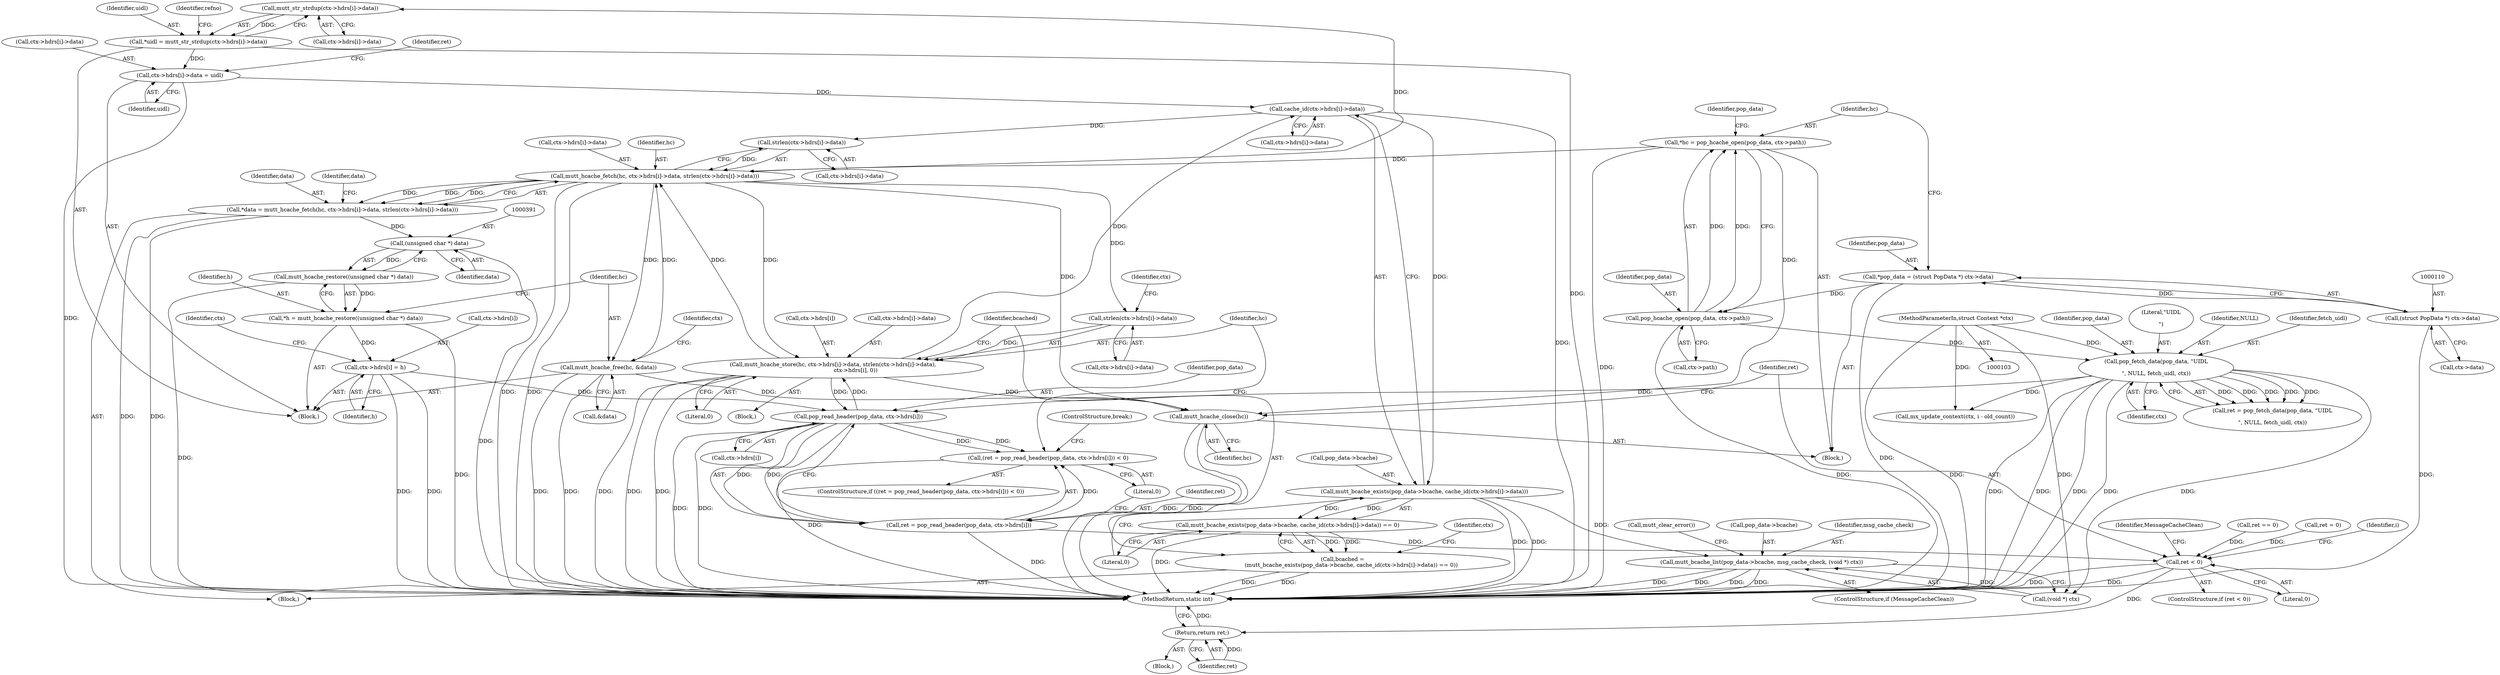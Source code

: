 digraph "0_neomutt_9bfab35522301794483f8f9ed60820bdec9be59e_1@API" {
"1000358" [label="(Call,mutt_str_strdup(ctx->hdrs[i]->data))"];
"1000335" [label="(Call,mutt_hcache_fetch(hc, ctx->hdrs[i]->data, strlen(ctx->hdrs[i]->data)))"];
"1000116" [label="(Call,*hc = pop_hcache_open(pop_data, ctx->path))"];
"1000118" [label="(Call,pop_hcache_open(pop_data, ctx->path))"];
"1000107" [label="(Call,*pop_data = (struct PopData *) ctx->data)"];
"1000109" [label="(Call,(struct PopData *) ctx->data)"];
"1000460" [label="(Call,mutt_hcache_store(hc, ctx->hdrs[i]->data, strlen(ctx->hdrs[i]->data),\n                          ctx->hdrs[i], 0))"];
"1000469" [label="(Call,strlen(ctx->hdrs[i]->data))"];
"1000449" [label="(Call,pop_read_header(pop_data, ctx->hdrs[i]))"];
"1000164" [label="(Call,pop_fetch_data(pop_data, \"UIDL\r\n\", NULL, fetch_uidl, ctx))"];
"1000104" [label="(MethodParameterIn,struct Context *ctx)"];
"1000404" [label="(Call,ctx->hdrs[i] = h)"];
"1000387" [label="(Call,*h = mutt_hcache_restore((unsigned char *) data))"];
"1000389" [label="(Call,mutt_hcache_restore((unsigned char *) data))"];
"1000390" [label="(Call,(unsigned char *) data)"];
"1000333" [label="(Call,*data = mutt_hcache_fetch(hc, ctx->hdrs[i]->data, strlen(ctx->hdrs[i]->data)))"];
"1000393" [label="(Call,mutt_hcache_free(hc, &data))"];
"1000344" [label="(Call,strlen(ctx->hdrs[i]->data))"];
"1000491" [label="(Call,cache_id(ctx->hdrs[i]->data))"];
"1000429" [label="(Call,ctx->hdrs[i]->data = uidl)"];
"1000356" [label="(Call,*uidl = mutt_str_strdup(ctx->hdrs[i]->data))"];
"1000358" [label="(Call,mutt_str_strdup(ctx->hdrs[i]->data))"];
"1000446" [label="(Call,(ret = pop_read_header(pop_data, ctx->hdrs[i])) < 0)"];
"1000447" [label="(Call,ret = pop_read_header(pop_data, ctx->hdrs[i]))"];
"1000573" [label="(Call,ret < 0)"];
"1000596" [label="(Return,return ret;)"];
"1000570" [label="(Call,mutt_hcache_close(hc))"];
"1000487" [label="(Call,mutt_bcache_exists(pop_data->bcache, cache_id(ctx->hdrs[i]->data)))"];
"1000486" [label="(Call,mutt_bcache_exists(pop_data->bcache, cache_id(ctx->hdrs[i]->data)) == 0)"];
"1000484" [label="(Call,bcached =\n          (mutt_bcache_exists(pop_data->bcache, cache_id(ctx->hdrs[i]->data)) == 0))"];
"1000600" [label="(Call,mutt_bcache_list(pop_data->bcache, msg_cache_check, (void *) ctx))"];
"1000598" [label="(ControlStructure,if (MessageCacheClean))"];
"1000357" [label="(Identifier,uidl)"];
"1000116" [label="(Call,*hc = pop_hcache_open(pop_data, ctx->path))"];
"1000461" [label="(Identifier,hc)"];
"1000249" [label="(Call,ret == 0)"];
"1000393" [label="(Call,mutt_hcache_free(hc, &data))"];
"1000392" [label="(Identifier,data)"];
"1000604" [label="(Identifier,msg_cache_check)"];
"1000482" [label="(Literal,0)"];
"1000484" [label="(Call,bcached =\n          (mutt_bcache_exists(pop_data->bcache, cache_id(ctx->hdrs[i]->data)) == 0))"];
"1000448" [label="(Identifier,ret)"];
"1000394" [label="(Identifier,hc)"];
"1000107" [label="(Call,*pop_data = (struct PopData *) ctx->data)"];
"1000437" [label="(Identifier,uidl)"];
"1000165" [label="(Identifier,pop_data)"];
"1000605" [label="(Call,(void *) ctx)"];
"1000345" [label="(Call,ctx->hdrs[i]->data)"];
"1000439" [label="(Identifier,ret)"];
"1000390" [label="(Call,(unsigned char *) data)"];
"1000504" [label="(Identifier,ctx)"];
"1000576" [label="(Block,)"];
"1000410" [label="(Identifier,h)"];
"1000469" [label="(Call,strlen(ctx->hdrs[i]->data))"];
"1000344" [label="(Call,strlen(ctx->hdrs[i]->data))"];
"1000487" [label="(Call,mutt_bcache_exists(pop_data->bcache, cache_id(ctx->hdrs[i]->data)))"];
"1000485" [label="(Identifier,bcached)"];
"1000438" [label="(Call,ret = 0)"];
"1000356" [label="(Call,*uidl = mutt_str_strdup(ctx->hdrs[i]->data))"];
"1000479" [label="(Identifier,ctx)"];
"1000118" [label="(Call,pop_hcache_open(pop_data, ctx->path))"];
"1000449" [label="(Call,pop_read_header(pop_data, ctx->hdrs[i]))"];
"1000580" [label="(Identifier,i)"];
"1000570" [label="(Call,mutt_hcache_close(hc))"];
"1000613" [label="(MethodReturn,static int)"];
"1000166" [label="(Literal,\"UIDL\r\n\")"];
"1000430" [label="(Call,ctx->hdrs[i]->data)"];
"1000104" [label="(MethodParameterIn,struct Context *ctx)"];
"1000599" [label="(Identifier,MessageCacheClean)"];
"1000499" [label="(Literal,0)"];
"1000574" [label="(Identifier,ret)"];
"1000456" [label="(Literal,0)"];
"1000167" [label="(Identifier,NULL)"];
"1000572" [label="(ControlStructure,if (ret < 0))"];
"1000164" [label="(Call,pop_fetch_data(pop_data, \"UIDL\r\n\", NULL, fetch_uidl, ctx))"];
"1000359" [label="(Call,ctx->hdrs[i]->data)"];
"1000597" [label="(Identifier,ret)"];
"1000575" [label="(Literal,0)"];
"1000126" [label="(Identifier,pop_data)"];
"1000488" [label="(Call,pop_data->bcache)"];
"1000596" [label="(Return,return ret;)"];
"1000333" [label="(Call,*data = mutt_hcache_fetch(hc, ctx->hdrs[i]->data, strlen(ctx->hdrs[i]->data)))"];
"1000387" [label="(Call,*h = mutt_hcache_restore((unsigned char *) data))"];
"1000451" [label="(Call,ctx->hdrs[i])"];
"1000117" [label="(Identifier,hc)"];
"1000119" [label="(Identifier,pop_data)"];
"1000354" [label="(Block,)"];
"1000401" [label="(Identifier,ctx)"];
"1000470" [label="(Call,ctx->hdrs[i]->data)"];
"1000492" [label="(Call,ctx->hdrs[i]->data)"];
"1000457" [label="(ControlStructure,break;)"];
"1000608" [label="(Call,mutt_clear_error())"];
"1000111" [label="(Call,ctx->data)"];
"1000395" [label="(Call,&data)"];
"1000169" [label="(Identifier,ctx)"];
"1000565" [label="(Call,mx_update_context(ctx, i - old_count))"];
"1000109" [label="(Call,(struct PopData *) ctx->data)"];
"1000450" [label="(Identifier,pop_data)"];
"1000168" [label="(Identifier,fetch_uidl)"];
"1000358" [label="(Call,mutt_str_strdup(ctx->hdrs[i]->data))"];
"1000445" [label="(ControlStructure,if ((ret = pop_read_header(pop_data, ctx->hdrs[i])) < 0))"];
"1000600" [label="(Call,mutt_bcache_list(pop_data->bcache, msg_cache_check, (void *) ctx))"];
"1000477" [label="(Call,ctx->hdrs[i])"];
"1000429" [label="(Call,ctx->hdrs[i]->data = uidl)"];
"1000120" [label="(Call,ctx->path)"];
"1000446" [label="(Call,(ret = pop_read_header(pop_data, ctx->hdrs[i])) < 0)"];
"1000460" [label="(Call,mutt_hcache_store(hc, ctx->hdrs[i]->data, strlen(ctx->hdrs[i]->data),\n                          ctx->hdrs[i], 0))"];
"1000388" [label="(Identifier,h)"];
"1000486" [label="(Call,mutt_bcache_exists(pop_data->bcache, cache_id(ctx->hdrs[i]->data)) == 0)"];
"1000459" [label="(Block,)"];
"1000491" [label="(Call,cache_id(ctx->hdrs[i]->data))"];
"1000601" [label="(Call,pop_data->bcache)"];
"1000162" [label="(Call,ret = pop_fetch_data(pop_data, \"UIDL\r\n\", NULL, fetch_uidl, ctx))"];
"1000415" [label="(Identifier,ctx)"];
"1000108" [label="(Identifier,pop_data)"];
"1000447" [label="(Call,ret = pop_read_header(pop_data, ctx->hdrs[i]))"];
"1000334" [label="(Identifier,data)"];
"1000571" [label="(Identifier,hc)"];
"1000389" [label="(Call,mutt_hcache_restore((unsigned char *) data))"];
"1000404" [label="(Call,ctx->hdrs[i] = h)"];
"1000462" [label="(Call,ctx->hdrs[i]->data)"];
"1000335" [label="(Call,mutt_hcache_fetch(hc, ctx->hdrs[i]->data, strlen(ctx->hdrs[i]->data)))"];
"1000337" [label="(Call,ctx->hdrs[i]->data)"];
"1000573" [label="(Call,ret < 0)"];
"1000105" [label="(Block,)"];
"1000316" [label="(Block,)"];
"1000336" [label="(Identifier,hc)"];
"1000353" [label="(Identifier,data)"];
"1000368" [label="(Identifier,refno)"];
"1000405" [label="(Call,ctx->hdrs[i])"];
"1000358" -> "1000356"  [label="AST: "];
"1000358" -> "1000359"  [label="CFG: "];
"1000359" -> "1000358"  [label="AST: "];
"1000356" -> "1000358"  [label="CFG: "];
"1000358" -> "1000356"  [label="DDG: "];
"1000335" -> "1000358"  [label="DDG: "];
"1000335" -> "1000333"  [label="AST: "];
"1000335" -> "1000344"  [label="CFG: "];
"1000336" -> "1000335"  [label="AST: "];
"1000337" -> "1000335"  [label="AST: "];
"1000344" -> "1000335"  [label="AST: "];
"1000333" -> "1000335"  [label="CFG: "];
"1000335" -> "1000613"  [label="DDG: "];
"1000335" -> "1000613"  [label="DDG: "];
"1000335" -> "1000333"  [label="DDG: "];
"1000335" -> "1000333"  [label="DDG: "];
"1000335" -> "1000333"  [label="DDG: "];
"1000116" -> "1000335"  [label="DDG: "];
"1000460" -> "1000335"  [label="DDG: "];
"1000393" -> "1000335"  [label="DDG: "];
"1000344" -> "1000335"  [label="DDG: "];
"1000335" -> "1000393"  [label="DDG: "];
"1000335" -> "1000460"  [label="DDG: "];
"1000335" -> "1000469"  [label="DDG: "];
"1000335" -> "1000570"  [label="DDG: "];
"1000116" -> "1000105"  [label="AST: "];
"1000116" -> "1000118"  [label="CFG: "];
"1000117" -> "1000116"  [label="AST: "];
"1000118" -> "1000116"  [label="AST: "];
"1000126" -> "1000116"  [label="CFG: "];
"1000116" -> "1000613"  [label="DDG: "];
"1000118" -> "1000116"  [label="DDG: "];
"1000118" -> "1000116"  [label="DDG: "];
"1000116" -> "1000570"  [label="DDG: "];
"1000118" -> "1000120"  [label="CFG: "];
"1000119" -> "1000118"  [label="AST: "];
"1000120" -> "1000118"  [label="AST: "];
"1000118" -> "1000613"  [label="DDG: "];
"1000107" -> "1000118"  [label="DDG: "];
"1000118" -> "1000164"  [label="DDG: "];
"1000107" -> "1000105"  [label="AST: "];
"1000107" -> "1000109"  [label="CFG: "];
"1000108" -> "1000107"  [label="AST: "];
"1000109" -> "1000107"  [label="AST: "];
"1000117" -> "1000107"  [label="CFG: "];
"1000107" -> "1000613"  [label="DDG: "];
"1000109" -> "1000107"  [label="DDG: "];
"1000109" -> "1000111"  [label="CFG: "];
"1000110" -> "1000109"  [label="AST: "];
"1000111" -> "1000109"  [label="AST: "];
"1000109" -> "1000613"  [label="DDG: "];
"1000460" -> "1000459"  [label="AST: "];
"1000460" -> "1000482"  [label="CFG: "];
"1000461" -> "1000460"  [label="AST: "];
"1000462" -> "1000460"  [label="AST: "];
"1000469" -> "1000460"  [label="AST: "];
"1000477" -> "1000460"  [label="AST: "];
"1000482" -> "1000460"  [label="AST: "];
"1000485" -> "1000460"  [label="CFG: "];
"1000460" -> "1000613"  [label="DDG: "];
"1000460" -> "1000613"  [label="DDG: "];
"1000460" -> "1000613"  [label="DDG: "];
"1000460" -> "1000449"  [label="DDG: "];
"1000469" -> "1000460"  [label="DDG: "];
"1000449" -> "1000460"  [label="DDG: "];
"1000460" -> "1000491"  [label="DDG: "];
"1000460" -> "1000570"  [label="DDG: "];
"1000469" -> "1000470"  [label="CFG: "];
"1000470" -> "1000469"  [label="AST: "];
"1000479" -> "1000469"  [label="CFG: "];
"1000449" -> "1000447"  [label="AST: "];
"1000449" -> "1000451"  [label="CFG: "];
"1000450" -> "1000449"  [label="AST: "];
"1000451" -> "1000449"  [label="AST: "];
"1000447" -> "1000449"  [label="CFG: "];
"1000449" -> "1000613"  [label="DDG: "];
"1000449" -> "1000613"  [label="DDG: "];
"1000449" -> "1000446"  [label="DDG: "];
"1000449" -> "1000446"  [label="DDG: "];
"1000449" -> "1000447"  [label="DDG: "];
"1000449" -> "1000447"  [label="DDG: "];
"1000164" -> "1000449"  [label="DDG: "];
"1000404" -> "1000449"  [label="DDG: "];
"1000164" -> "1000162"  [label="AST: "];
"1000164" -> "1000169"  [label="CFG: "];
"1000165" -> "1000164"  [label="AST: "];
"1000166" -> "1000164"  [label="AST: "];
"1000167" -> "1000164"  [label="AST: "];
"1000168" -> "1000164"  [label="AST: "];
"1000169" -> "1000164"  [label="AST: "];
"1000162" -> "1000164"  [label="CFG: "];
"1000164" -> "1000613"  [label="DDG: "];
"1000164" -> "1000613"  [label="DDG: "];
"1000164" -> "1000613"  [label="DDG: "];
"1000164" -> "1000613"  [label="DDG: "];
"1000164" -> "1000162"  [label="DDG: "];
"1000164" -> "1000162"  [label="DDG: "];
"1000164" -> "1000162"  [label="DDG: "];
"1000164" -> "1000162"  [label="DDG: "];
"1000164" -> "1000162"  [label="DDG: "];
"1000104" -> "1000164"  [label="DDG: "];
"1000164" -> "1000565"  [label="DDG: "];
"1000164" -> "1000605"  [label="DDG: "];
"1000104" -> "1000103"  [label="AST: "];
"1000104" -> "1000613"  [label="DDG: "];
"1000104" -> "1000565"  [label="DDG: "];
"1000104" -> "1000605"  [label="DDG: "];
"1000404" -> "1000354"  [label="AST: "];
"1000404" -> "1000410"  [label="CFG: "];
"1000405" -> "1000404"  [label="AST: "];
"1000410" -> "1000404"  [label="AST: "];
"1000415" -> "1000404"  [label="CFG: "];
"1000404" -> "1000613"  [label="DDG: "];
"1000404" -> "1000613"  [label="DDG: "];
"1000387" -> "1000404"  [label="DDG: "];
"1000387" -> "1000354"  [label="AST: "];
"1000387" -> "1000389"  [label="CFG: "];
"1000388" -> "1000387"  [label="AST: "];
"1000389" -> "1000387"  [label="AST: "];
"1000394" -> "1000387"  [label="CFG: "];
"1000387" -> "1000613"  [label="DDG: "];
"1000389" -> "1000387"  [label="DDG: "];
"1000389" -> "1000390"  [label="CFG: "];
"1000390" -> "1000389"  [label="AST: "];
"1000389" -> "1000613"  [label="DDG: "];
"1000390" -> "1000389"  [label="DDG: "];
"1000390" -> "1000392"  [label="CFG: "];
"1000391" -> "1000390"  [label="AST: "];
"1000392" -> "1000390"  [label="AST: "];
"1000390" -> "1000613"  [label="DDG: "];
"1000333" -> "1000390"  [label="DDG: "];
"1000333" -> "1000316"  [label="AST: "];
"1000334" -> "1000333"  [label="AST: "];
"1000353" -> "1000333"  [label="CFG: "];
"1000333" -> "1000613"  [label="DDG: "];
"1000333" -> "1000613"  [label="DDG: "];
"1000393" -> "1000354"  [label="AST: "];
"1000393" -> "1000395"  [label="CFG: "];
"1000394" -> "1000393"  [label="AST: "];
"1000395" -> "1000393"  [label="AST: "];
"1000401" -> "1000393"  [label="CFG: "];
"1000393" -> "1000613"  [label="DDG: "];
"1000393" -> "1000613"  [label="DDG: "];
"1000393" -> "1000570"  [label="DDG: "];
"1000344" -> "1000345"  [label="CFG: "];
"1000345" -> "1000344"  [label="AST: "];
"1000491" -> "1000344"  [label="DDG: "];
"1000491" -> "1000487"  [label="AST: "];
"1000491" -> "1000492"  [label="CFG: "];
"1000492" -> "1000491"  [label="AST: "];
"1000487" -> "1000491"  [label="CFG: "];
"1000491" -> "1000613"  [label="DDG: "];
"1000491" -> "1000487"  [label="DDG: "];
"1000429" -> "1000491"  [label="DDG: "];
"1000429" -> "1000354"  [label="AST: "];
"1000429" -> "1000437"  [label="CFG: "];
"1000430" -> "1000429"  [label="AST: "];
"1000437" -> "1000429"  [label="AST: "];
"1000439" -> "1000429"  [label="CFG: "];
"1000429" -> "1000613"  [label="DDG: "];
"1000356" -> "1000429"  [label="DDG: "];
"1000356" -> "1000354"  [label="AST: "];
"1000357" -> "1000356"  [label="AST: "];
"1000368" -> "1000356"  [label="CFG: "];
"1000356" -> "1000613"  [label="DDG: "];
"1000446" -> "1000445"  [label="AST: "];
"1000446" -> "1000456"  [label="CFG: "];
"1000447" -> "1000446"  [label="AST: "];
"1000456" -> "1000446"  [label="AST: "];
"1000457" -> "1000446"  [label="CFG: "];
"1000461" -> "1000446"  [label="CFG: "];
"1000446" -> "1000613"  [label="DDG: "];
"1000447" -> "1000446"  [label="DDG: "];
"1000448" -> "1000447"  [label="AST: "];
"1000456" -> "1000447"  [label="CFG: "];
"1000447" -> "1000613"  [label="DDG: "];
"1000447" -> "1000573"  [label="DDG: "];
"1000573" -> "1000572"  [label="AST: "];
"1000573" -> "1000575"  [label="CFG: "];
"1000574" -> "1000573"  [label="AST: "];
"1000575" -> "1000573"  [label="AST: "];
"1000580" -> "1000573"  [label="CFG: "];
"1000599" -> "1000573"  [label="CFG: "];
"1000573" -> "1000613"  [label="DDG: "];
"1000573" -> "1000613"  [label="DDG: "];
"1000438" -> "1000573"  [label="DDG: "];
"1000249" -> "1000573"  [label="DDG: "];
"1000573" -> "1000596"  [label="DDG: "];
"1000596" -> "1000576"  [label="AST: "];
"1000596" -> "1000597"  [label="CFG: "];
"1000597" -> "1000596"  [label="AST: "];
"1000613" -> "1000596"  [label="CFG: "];
"1000596" -> "1000613"  [label="DDG: "];
"1000597" -> "1000596"  [label="DDG: "];
"1000570" -> "1000105"  [label="AST: "];
"1000570" -> "1000571"  [label="CFG: "];
"1000571" -> "1000570"  [label="AST: "];
"1000574" -> "1000570"  [label="CFG: "];
"1000570" -> "1000613"  [label="DDG: "];
"1000570" -> "1000613"  [label="DDG: "];
"1000487" -> "1000486"  [label="AST: "];
"1000488" -> "1000487"  [label="AST: "];
"1000499" -> "1000487"  [label="CFG: "];
"1000487" -> "1000613"  [label="DDG: "];
"1000487" -> "1000613"  [label="DDG: "];
"1000487" -> "1000486"  [label="DDG: "];
"1000487" -> "1000486"  [label="DDG: "];
"1000487" -> "1000600"  [label="DDG: "];
"1000486" -> "1000484"  [label="AST: "];
"1000486" -> "1000499"  [label="CFG: "];
"1000499" -> "1000486"  [label="AST: "];
"1000484" -> "1000486"  [label="CFG: "];
"1000486" -> "1000613"  [label="DDG: "];
"1000486" -> "1000484"  [label="DDG: "];
"1000486" -> "1000484"  [label="DDG: "];
"1000484" -> "1000316"  [label="AST: "];
"1000485" -> "1000484"  [label="AST: "];
"1000504" -> "1000484"  [label="CFG: "];
"1000484" -> "1000613"  [label="DDG: "];
"1000484" -> "1000613"  [label="DDG: "];
"1000600" -> "1000598"  [label="AST: "];
"1000600" -> "1000605"  [label="CFG: "];
"1000601" -> "1000600"  [label="AST: "];
"1000604" -> "1000600"  [label="AST: "];
"1000605" -> "1000600"  [label="AST: "];
"1000608" -> "1000600"  [label="CFG: "];
"1000600" -> "1000613"  [label="DDG: "];
"1000600" -> "1000613"  [label="DDG: "];
"1000600" -> "1000613"  [label="DDG: "];
"1000600" -> "1000613"  [label="DDG: "];
"1000605" -> "1000600"  [label="DDG: "];
}
